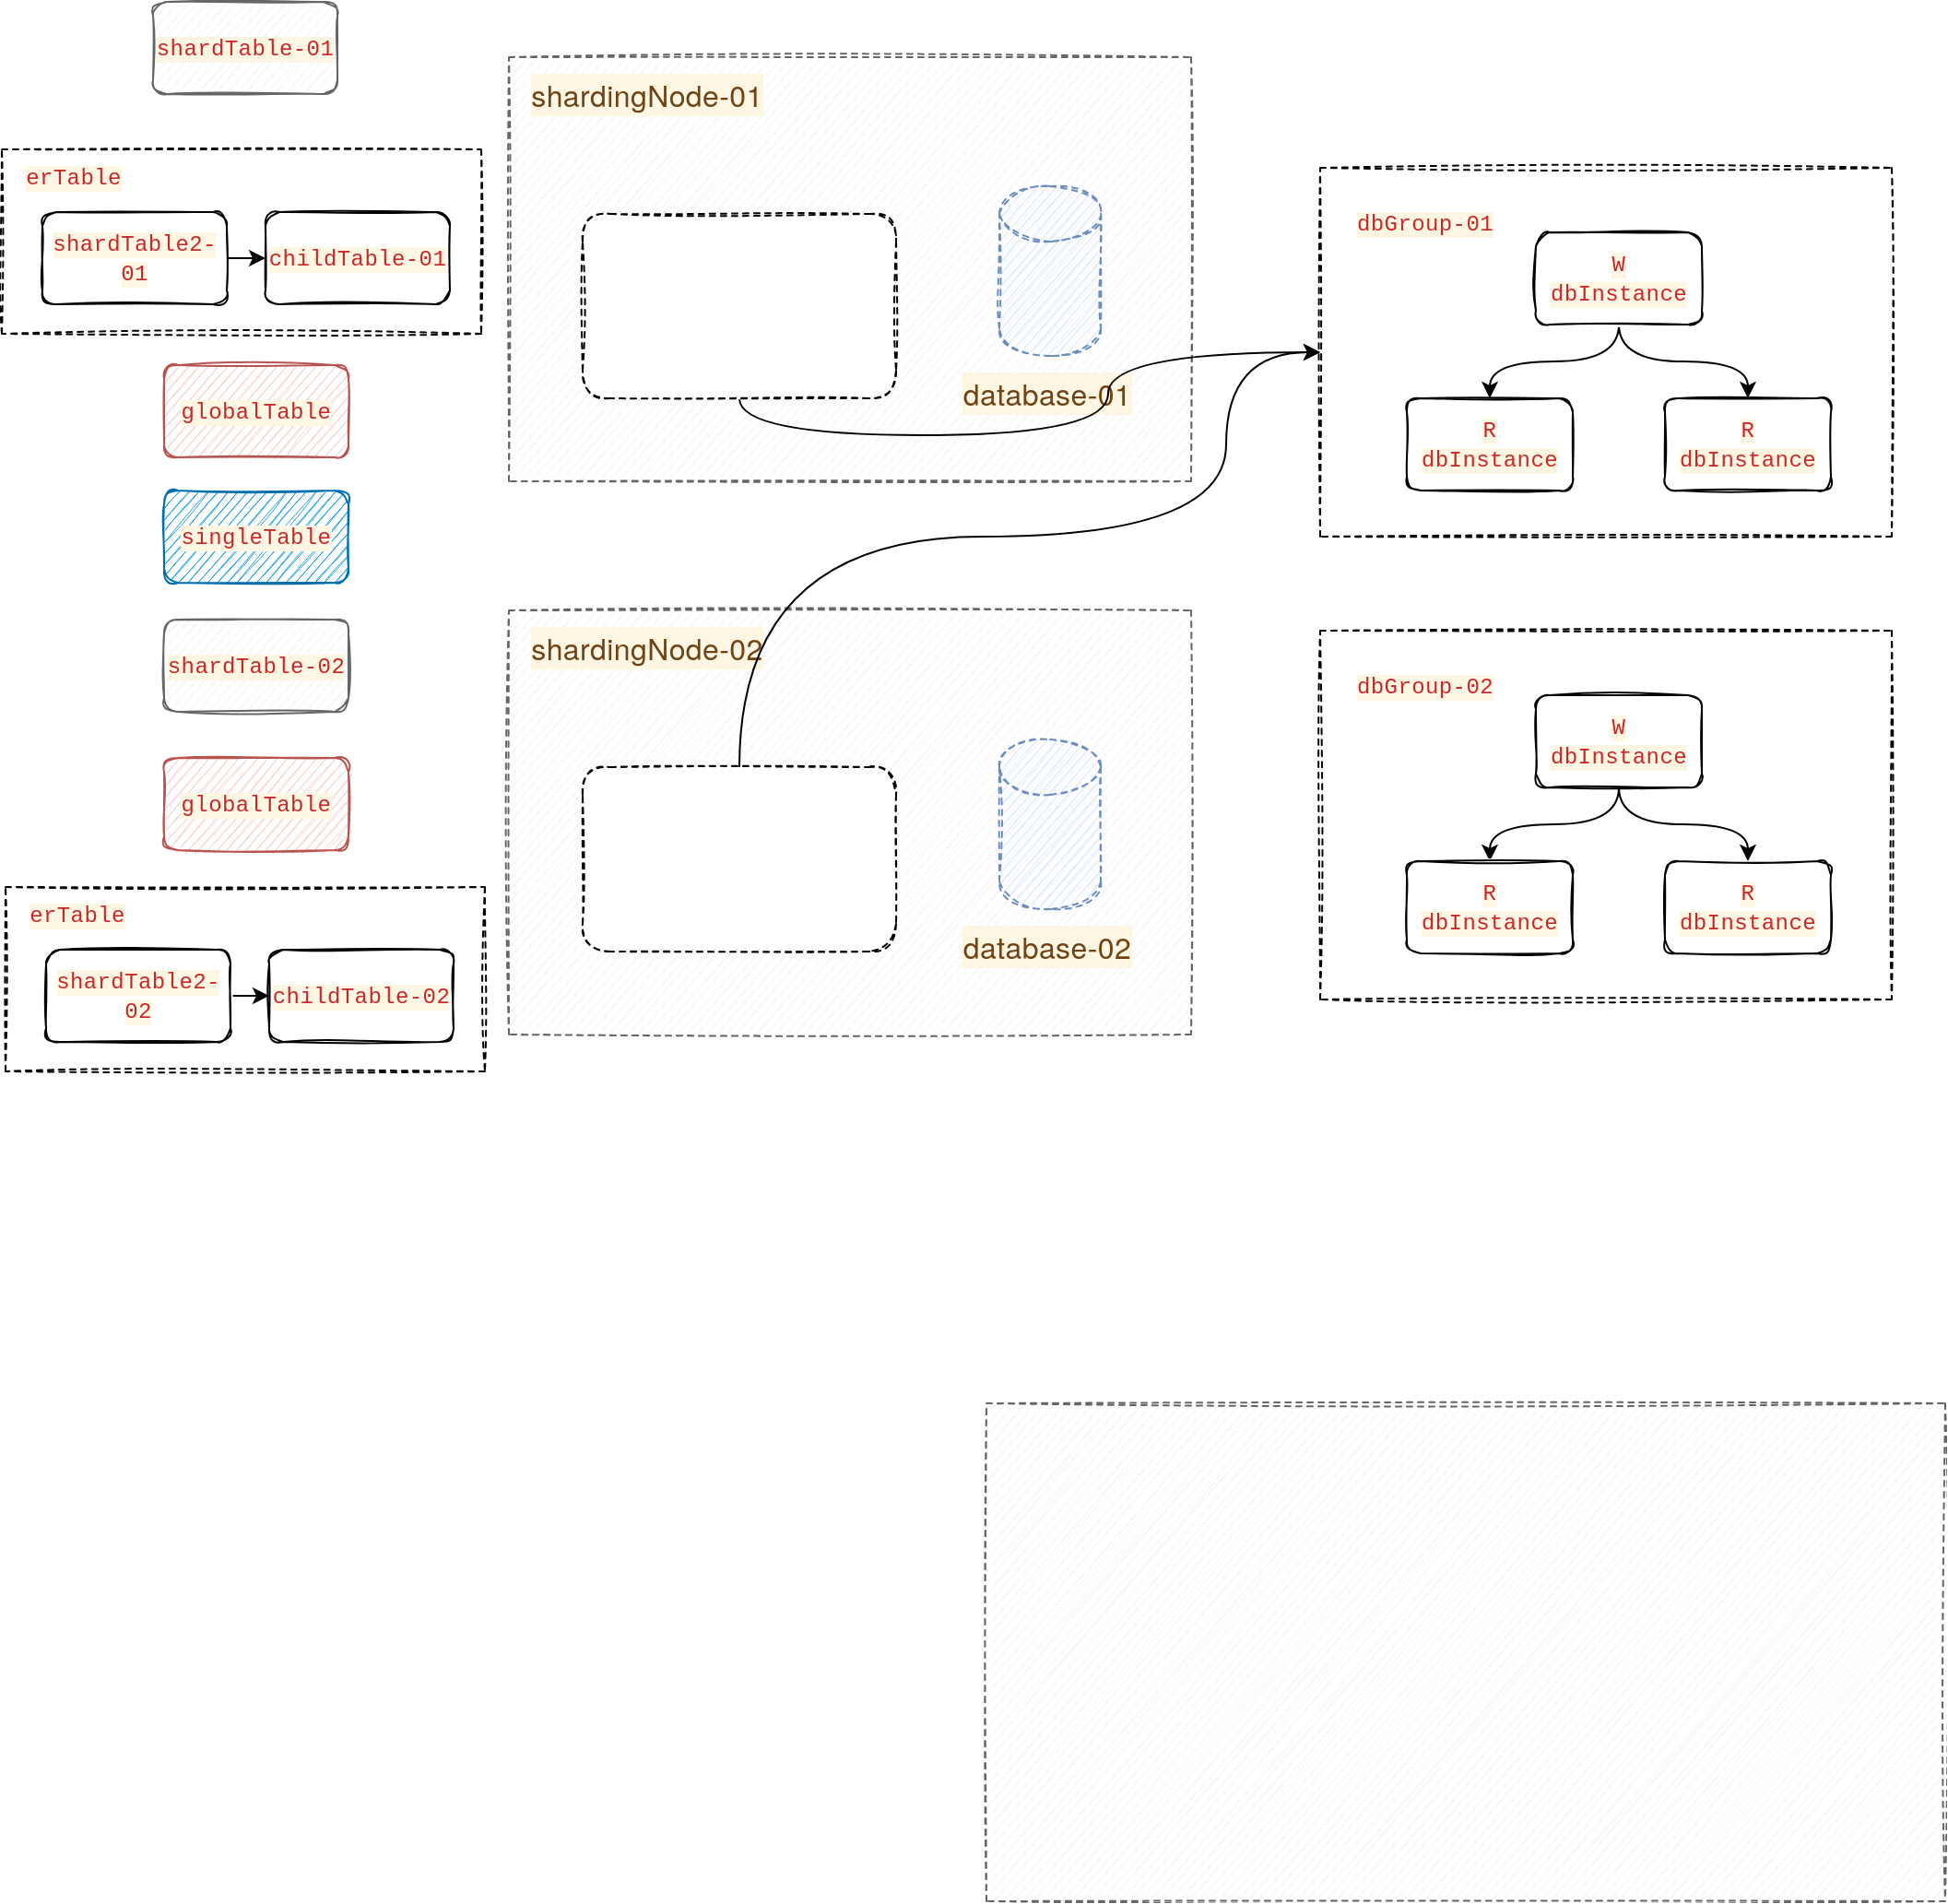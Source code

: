 <mxfile version="15.7.0" type="github">
  <diagram id="9CZ0PQ02ZsPHdG1DtoYy" name="Page-1">
    <mxGraphModel dx="1773" dy="577" grid="1" gridSize="10" guides="1" tooltips="1" connect="1" arrows="1" fold="1" page="1" pageScale="1" pageWidth="827" pageHeight="1169" math="0" shadow="0">
      <root>
        <mxCell id="0" />
        <mxCell id="1" parent="0" />
        <mxCell id="aA7OUgeE8yupM1yqJdEg-85" value="" style="rounded=0;whiteSpace=wrap;html=1;dashed=1;sketch=1;" vertex="1" parent="1">
          <mxGeometry x="-84" y="130" width="260" height="100" as="geometry" />
        </mxCell>
        <mxCell id="aA7OUgeE8yupM1yqJdEg-1" value="" style="rounded=0;whiteSpace=wrap;html=1;sketch=1;fillColor=#f5f5f5;fontColor=#333333;strokeColor=#666666;dashed=1;" vertex="1" parent="1">
          <mxGeometry x="191" y="80" width="370" height="230" as="geometry" />
        </mxCell>
        <mxCell id="aA7OUgeE8yupM1yqJdEg-50" value="" style="rounded=0;whiteSpace=wrap;html=1;dashed=1;sketch=1;" vertex="1" parent="1">
          <mxGeometry x="631" y="140" width="310" height="200" as="geometry" />
        </mxCell>
        <mxCell id="aA7OUgeE8yupM1yqJdEg-6" style="edgeStyle=orthogonalEdgeStyle;orthogonalLoop=1;jettySize=auto;html=1;exitX=0.5;exitY=1;exitDx=0;exitDy=0;entryX=0.5;entryY=0;entryDx=0;entryDy=0;curved=1;" edge="1" parent="1" source="aA7OUgeE8yupM1yqJdEg-3" target="aA7OUgeE8yupM1yqJdEg-4">
          <mxGeometry relative="1" as="geometry" />
        </mxCell>
        <mxCell id="aA7OUgeE8yupM1yqJdEg-7" style="edgeStyle=orthogonalEdgeStyle;orthogonalLoop=1;jettySize=auto;html=1;exitX=0.5;exitY=1;exitDx=0;exitDy=0;entryX=0.5;entryY=0;entryDx=0;entryDy=0;curved=1;" edge="1" parent="1" source="aA7OUgeE8yupM1yqJdEg-3" target="aA7OUgeE8yupM1yqJdEg-5">
          <mxGeometry relative="1" as="geometry" />
        </mxCell>
        <mxCell id="aA7OUgeE8yupM1yqJdEg-3" value="&lt;span style=&quot;color: rgb(200 , 40 , 41) ; font-size: inherit ; font-family: &amp;#34;consolas&amp;#34; , &amp;#34;liberation mono&amp;#34; , &amp;#34;menlo&amp;#34; , &amp;#34;courier&amp;#34; , monospace ; background-color: rgb(253 , 246 , 227) ; letter-spacing: 0.2px&quot;&gt;W dbInstance&lt;/span&gt;" style="rounded=1;whiteSpace=wrap;html=1;sketch=1;" vertex="1" parent="1">
          <mxGeometry x="748" y="175" width="90" height="50" as="geometry" />
        </mxCell>
        <mxCell id="aA7OUgeE8yupM1yqJdEg-4" value="&lt;span style=&quot;color: rgb(200 , 40 , 41) ; font-family: &amp;#34;consolas&amp;#34; , &amp;#34;liberation mono&amp;#34; , &amp;#34;menlo&amp;#34; , &amp;#34;courier&amp;#34; , monospace ; letter-spacing: 0.2px ; background-color: rgb(253 , 246 , 227)&quot;&gt;R&lt;br&gt;&lt;/span&gt;&lt;span style=&quot;color: rgb(200 , 40 , 41) ; font-size: inherit ; font-family: &amp;#34;consolas&amp;#34; , &amp;#34;liberation mono&amp;#34; , &amp;#34;menlo&amp;#34; , &amp;#34;courier&amp;#34; , monospace ; background-color: rgb(253 , 246 , 227) ; letter-spacing: 0.2px&quot;&gt;dbInstance&lt;/span&gt;" style="rounded=1;whiteSpace=wrap;html=1;sketch=1;" vertex="1" parent="1">
          <mxGeometry x="678" y="265" width="90" height="50" as="geometry" />
        </mxCell>
        <mxCell id="aA7OUgeE8yupM1yqJdEg-5" value="&lt;span style=&quot;color: rgb(200 , 40 , 41) ; font-family: &amp;#34;consolas&amp;#34; , &amp;#34;liberation mono&amp;#34; , &amp;#34;menlo&amp;#34; , &amp;#34;courier&amp;#34; , monospace ; letter-spacing: 0.2px ; background-color: rgb(253 , 246 , 227)&quot;&gt;R&lt;br&gt;&lt;/span&gt;&lt;span style=&quot;font-size: inherit ; color: rgb(200 , 40 , 41) ; font-family: &amp;#34;consolas&amp;#34; , &amp;#34;liberation mono&amp;#34; , &amp;#34;menlo&amp;#34; , &amp;#34;courier&amp;#34; , monospace ; background-color: rgb(253 , 246 , 227) ; letter-spacing: 0.2px&quot;&gt;dbInstance&lt;/span&gt;" style="rounded=1;whiteSpace=wrap;html=1;sketch=1;" vertex="1" parent="1">
          <mxGeometry x="818" y="265" width="90" height="50" as="geometry" />
        </mxCell>
        <mxCell id="aA7OUgeE8yupM1yqJdEg-35" value="&lt;span style=&quot;color: rgb(200 , 40 , 41) ; font-family: &amp;#34;consolas&amp;#34; , &amp;#34;liberation mono&amp;#34; , &amp;#34;menlo&amp;#34; , &amp;#34;courier&amp;#34; , monospace ; letter-spacing: 0.2px ; background-color: rgb(253 , 246 , 227)&quot;&gt;dbGroup-01&lt;/span&gt;" style="text;html=1;strokeColor=none;fillColor=none;align=center;verticalAlign=middle;whiteSpace=wrap;rounded=0;dashed=1;sketch=1;" vertex="1" parent="1">
          <mxGeometry x="648" y="155" width="80" height="30" as="geometry" />
        </mxCell>
        <mxCell id="aA7OUgeE8yupM1yqJdEg-36" value="" style="shape=cylinder3;whiteSpace=wrap;html=1;boundedLbl=1;backgroundOutline=1;size=15;dashed=1;sketch=1;fillColor=#dae8fc;strokeColor=#6c8ebf;" vertex="1" parent="1">
          <mxGeometry x="457" y="150" width="55" height="92" as="geometry" />
        </mxCell>
        <mxCell id="aA7OUgeE8yupM1yqJdEg-39" value="&lt;span style=&quot;color: rgb(112 , 66 , 20) ; font-family: &amp;#34;helvetica neue&amp;#34; , &amp;#34;helvetica&amp;#34; , &amp;#34;arial&amp;#34; , sans-serif ; font-size: 16px ; letter-spacing: 0.2px ; background-color: rgb(253 , 246 , 227)&quot;&gt;database-01&lt;/span&gt;" style="text;html=1;strokeColor=none;fillColor=none;align=center;verticalAlign=middle;whiteSpace=wrap;rounded=0;dashed=1;sketch=1;" vertex="1" parent="1">
          <mxGeometry x="431" y="247" width="104" height="30" as="geometry" />
        </mxCell>
        <mxCell id="aA7OUgeE8yupM1yqJdEg-44" value="&lt;font color=&quot;#c82829&quot; face=&quot;consolas, liberation mono, menlo, courier, monospace&quot;&gt;&lt;span style=&quot;letter-spacing: 0.2px ; background-color: rgb(253 , 246 , 227)&quot;&gt;shardTable-01&lt;/span&gt;&lt;/font&gt;" style="rounded=1;whiteSpace=wrap;html=1;sketch=1;fillColor=#f5f5f5;fontColor=#333333;strokeColor=#666666;" vertex="1" parent="1">
          <mxGeometry x="-2" y="50" width="100" height="50" as="geometry" />
        </mxCell>
        <mxCell id="aA7OUgeE8yupM1yqJdEg-47" value="&lt;font color=&quot;#c82829&quot; face=&quot;consolas, liberation mono, menlo, courier, monospace&quot;&gt;&lt;span style=&quot;letter-spacing: 0.2px ; background-color: rgb(253 , 246 , 227)&quot;&gt;shardTable-02&lt;/span&gt;&lt;/font&gt;" style="rounded=1;whiteSpace=wrap;html=1;sketch=1;fillColor=#f5f5f5;fontColor=#333333;strokeColor=#666666;" vertex="1" parent="1">
          <mxGeometry x="4" y="385" width="100" height="50" as="geometry" />
        </mxCell>
        <mxCell id="aA7OUgeE8yupM1yqJdEg-49" value="&lt;font color=&quot;#c82829&quot; face=&quot;consolas, liberation mono, menlo, courier, monospace&quot;&gt;&lt;span style=&quot;letter-spacing: 0.2px ; background-color: rgb(253 , 246 , 227)&quot;&gt;globalTable&lt;/span&gt;&lt;/font&gt;" style="rounded=1;whiteSpace=wrap;html=1;sketch=1;fillColor=#f8cecc;strokeColor=#b85450;" vertex="1" parent="1">
          <mxGeometry x="4" y="460" width="100" height="50" as="geometry" />
        </mxCell>
        <mxCell id="aA7OUgeE8yupM1yqJdEg-51" value="" style="rounded=0;whiteSpace=wrap;html=1;dashed=1;sketch=1;" vertex="1" parent="1">
          <mxGeometry x="631" y="391" width="310" height="200" as="geometry" />
        </mxCell>
        <mxCell id="aA7OUgeE8yupM1yqJdEg-52" value="" style="rounded=0;whiteSpace=wrap;html=1;sketch=1;fillColor=#f5f5f5;fontColor=#333333;strokeColor=#666666;dashed=1;" vertex="1" parent="1">
          <mxGeometry x="450" y="810" width="520" height="270" as="geometry" />
        </mxCell>
        <mxCell id="aA7OUgeE8yupM1yqJdEg-53" style="edgeStyle=orthogonalEdgeStyle;orthogonalLoop=1;jettySize=auto;html=1;exitX=0.5;exitY=1;exitDx=0;exitDy=0;entryX=0.5;entryY=0;entryDx=0;entryDy=0;curved=1;" edge="1" parent="1" source="aA7OUgeE8yupM1yqJdEg-55" target="aA7OUgeE8yupM1yqJdEg-56">
          <mxGeometry relative="1" as="geometry" />
        </mxCell>
        <mxCell id="aA7OUgeE8yupM1yqJdEg-54" style="edgeStyle=orthogonalEdgeStyle;orthogonalLoop=1;jettySize=auto;html=1;exitX=0.5;exitY=1;exitDx=0;exitDy=0;entryX=0.5;entryY=0;entryDx=0;entryDy=0;curved=1;" edge="1" parent="1" source="aA7OUgeE8yupM1yqJdEg-55" target="aA7OUgeE8yupM1yqJdEg-57">
          <mxGeometry relative="1" as="geometry" />
        </mxCell>
        <mxCell id="aA7OUgeE8yupM1yqJdEg-55" value="&lt;span style=&quot;color: rgb(200 , 40 , 41) ; font-size: inherit ; font-family: &amp;#34;consolas&amp;#34; , &amp;#34;liberation mono&amp;#34; , &amp;#34;menlo&amp;#34; , &amp;#34;courier&amp;#34; , monospace ; background-color: rgb(253 , 246 , 227) ; letter-spacing: 0.2px&quot;&gt;W dbInstance&lt;/span&gt;" style="rounded=1;whiteSpace=wrap;html=1;sketch=1;" vertex="1" parent="1">
          <mxGeometry x="748" y="426" width="90" height="50" as="geometry" />
        </mxCell>
        <mxCell id="aA7OUgeE8yupM1yqJdEg-56" value="&lt;span style=&quot;color: rgb(200 , 40 , 41) ; font-family: &amp;#34;consolas&amp;#34; , &amp;#34;liberation mono&amp;#34; , &amp;#34;menlo&amp;#34; , &amp;#34;courier&amp;#34; , monospace ; letter-spacing: 0.2px ; background-color: rgb(253 , 246 , 227)&quot;&gt;R&lt;br&gt;&lt;/span&gt;&lt;span style=&quot;color: rgb(200 , 40 , 41) ; font-size: inherit ; font-family: &amp;#34;consolas&amp;#34; , &amp;#34;liberation mono&amp;#34; , &amp;#34;menlo&amp;#34; , &amp;#34;courier&amp;#34; , monospace ; background-color: rgb(253 , 246 , 227) ; letter-spacing: 0.2px&quot;&gt;dbInstance&lt;/span&gt;" style="rounded=1;whiteSpace=wrap;html=1;sketch=1;" vertex="1" parent="1">
          <mxGeometry x="678" y="516" width="90" height="50" as="geometry" />
        </mxCell>
        <mxCell id="aA7OUgeE8yupM1yqJdEg-57" value="&lt;span style=&quot;color: rgb(200 , 40 , 41) ; font-family: &amp;#34;consolas&amp;#34; , &amp;#34;liberation mono&amp;#34; , &amp;#34;menlo&amp;#34; , &amp;#34;courier&amp;#34; , monospace ; letter-spacing: 0.2px ; background-color: rgb(253 , 246 , 227)&quot;&gt;R&lt;br&gt;&lt;/span&gt;&lt;span style=&quot;font-size: inherit ; color: rgb(200 , 40 , 41) ; font-family: &amp;#34;consolas&amp;#34; , &amp;#34;liberation mono&amp;#34; , &amp;#34;menlo&amp;#34; , &amp;#34;courier&amp;#34; , monospace ; background-color: rgb(253 , 246 , 227) ; letter-spacing: 0.2px&quot;&gt;dbInstance&lt;/span&gt;" style="rounded=1;whiteSpace=wrap;html=1;sketch=1;" vertex="1" parent="1">
          <mxGeometry x="818" y="516" width="90" height="50" as="geometry" />
        </mxCell>
        <mxCell id="aA7OUgeE8yupM1yqJdEg-58" value="&lt;span style=&quot;color: rgb(200 , 40 , 41) ; font-family: &amp;#34;consolas&amp;#34; , &amp;#34;liberation mono&amp;#34; , &amp;#34;menlo&amp;#34; , &amp;#34;courier&amp;#34; , monospace ; letter-spacing: 0.2px ; background-color: rgb(253 , 246 , 227)&quot;&gt;dbGroup-02&lt;/span&gt;" style="text;html=1;strokeColor=none;fillColor=none;align=center;verticalAlign=middle;whiteSpace=wrap;rounded=0;dashed=1;sketch=1;" vertex="1" parent="1">
          <mxGeometry x="648" y="406" width="80" height="30" as="geometry" />
        </mxCell>
        <mxCell id="aA7OUgeE8yupM1yqJdEg-61" value="&lt;span style=&quot;color: rgb(112 , 66 , 20) ; font-family: &amp;#34;helvetica neue&amp;#34; , &amp;#34;helvetica&amp;#34; , &amp;#34;arial&amp;#34; , sans-serif ; font-size: 16px ; letter-spacing: 0.2px ; background-color: rgb(253 , 246 , 227)&quot;&gt;shardingNode-01&lt;/span&gt;" style="text;html=1;strokeColor=none;fillColor=none;align=center;verticalAlign=middle;whiteSpace=wrap;rounded=0;dashed=1;sketch=1;" vertex="1" parent="1">
          <mxGeometry x="201" y="85" width="130" height="30" as="geometry" />
        </mxCell>
        <mxCell id="aA7OUgeE8yupM1yqJdEg-63" style="edgeStyle=orthogonalEdgeStyle;curved=1;orthogonalLoop=1;jettySize=auto;html=1;exitX=0.5;exitY=1;exitDx=0;exitDy=0;" edge="1" parent="1" source="aA7OUgeE8yupM1yqJdEg-62" target="aA7OUgeE8yupM1yqJdEg-50">
          <mxGeometry relative="1" as="geometry">
            <mxPoint x="580" y="260" as="targetPoint" />
          </mxGeometry>
        </mxCell>
        <mxCell id="aA7OUgeE8yupM1yqJdEg-62" value="" style="rounded=1;whiteSpace=wrap;html=1;dashed=1;sketch=1;" vertex="1" parent="1">
          <mxGeometry x="231" y="165" width="170" height="100" as="geometry" />
        </mxCell>
        <mxCell id="aA7OUgeE8yupM1yqJdEg-64" value="" style="rounded=0;whiteSpace=wrap;html=1;sketch=1;fillColor=#f5f5f5;fontColor=#333333;strokeColor=#666666;dashed=1;" vertex="1" parent="1">
          <mxGeometry x="191" y="380" width="370" height="230" as="geometry" />
        </mxCell>
        <mxCell id="aA7OUgeE8yupM1yqJdEg-65" value="" style="shape=cylinder3;whiteSpace=wrap;html=1;boundedLbl=1;backgroundOutline=1;size=15;dashed=1;sketch=1;fillColor=#dae8fc;strokeColor=#6c8ebf;" vertex="1" parent="1">
          <mxGeometry x="457" y="450" width="55" height="92" as="geometry" />
        </mxCell>
        <mxCell id="aA7OUgeE8yupM1yqJdEg-66" value="&lt;span style=&quot;color: rgb(112 , 66 , 20) ; font-family: &amp;#34;helvetica neue&amp;#34; , &amp;#34;helvetica&amp;#34; , &amp;#34;arial&amp;#34; , sans-serif ; font-size: 16px ; letter-spacing: 0.2px ; background-color: rgb(253 , 246 , 227)&quot;&gt;database-02&lt;/span&gt;" style="text;html=1;strokeColor=none;fillColor=none;align=center;verticalAlign=middle;whiteSpace=wrap;rounded=0;dashed=1;sketch=1;" vertex="1" parent="1">
          <mxGeometry x="431" y="547" width="104" height="30" as="geometry" />
        </mxCell>
        <mxCell id="aA7OUgeE8yupM1yqJdEg-67" value="&lt;span style=&quot;color: rgb(112 , 66 , 20) ; font-family: &amp;#34;helvetica neue&amp;#34; , &amp;#34;helvetica&amp;#34; , &amp;#34;arial&amp;#34; , sans-serif ; font-size: 16px ; letter-spacing: 0.2px ; background-color: rgb(253 , 246 , 227)&quot;&gt;shardingNode-02&lt;/span&gt;" style="text;html=1;strokeColor=none;fillColor=none;align=center;verticalAlign=middle;whiteSpace=wrap;rounded=0;dashed=1;sketch=1;" vertex="1" parent="1">
          <mxGeometry x="201" y="385" width="130" height="30" as="geometry" />
        </mxCell>
        <mxCell id="aA7OUgeE8yupM1yqJdEg-70" style="edgeStyle=orthogonalEdgeStyle;curved=1;orthogonalLoop=1;jettySize=auto;html=1;exitX=0.5;exitY=0;exitDx=0;exitDy=0;entryX=0;entryY=0.5;entryDx=0;entryDy=0;" edge="1" parent="1" source="aA7OUgeE8yupM1yqJdEg-68" target="aA7OUgeE8yupM1yqJdEg-50">
          <mxGeometry relative="1" as="geometry">
            <mxPoint x="590" y="380" as="targetPoint" />
            <Array as="points">
              <mxPoint x="316" y="340" />
              <mxPoint x="580" y="340" />
              <mxPoint x="580" y="240" />
            </Array>
          </mxGeometry>
        </mxCell>
        <mxCell id="aA7OUgeE8yupM1yqJdEg-68" value="" style="rounded=1;whiteSpace=wrap;html=1;dashed=1;sketch=1;" vertex="1" parent="1">
          <mxGeometry x="231" y="465" width="170" height="100" as="geometry" />
        </mxCell>
        <mxCell id="aA7OUgeE8yupM1yqJdEg-71" value="&lt;font color=&quot;#c82829&quot; face=&quot;consolas, liberation mono, menlo, courier, monospace&quot;&gt;&lt;span style=&quot;letter-spacing: 0.2px ; background-color: rgb(253 , 246 , 227)&quot;&gt;globalTable&lt;/span&gt;&lt;/font&gt;" style="rounded=1;whiteSpace=wrap;html=1;sketch=1;fillColor=#f8cecc;strokeColor=#b85450;" vertex="1" parent="1">
          <mxGeometry x="4" y="247" width="100" height="50" as="geometry" />
        </mxCell>
        <mxCell id="aA7OUgeE8yupM1yqJdEg-72" value="&lt;font color=&quot;#c82829&quot; face=&quot;consolas, liberation mono, menlo, courier, monospace&quot;&gt;&lt;span style=&quot;letter-spacing: 0.2px ; background-color: rgb(253 , 246 , 227)&quot;&gt;singleTable&lt;/span&gt;&lt;/font&gt;" style="rounded=1;whiteSpace=wrap;html=1;sketch=1;fillColor=#1ba1e2;strokeColor=#006EAF;fontColor=#ffffff;" vertex="1" parent="1">
          <mxGeometry x="4" y="315" width="100" height="50" as="geometry" />
        </mxCell>
        <mxCell id="aA7OUgeE8yupM1yqJdEg-76" style="edgeStyle=orthogonalEdgeStyle;curved=1;orthogonalLoop=1;jettySize=auto;html=1;exitX=1;exitY=0.5;exitDx=0;exitDy=0;entryX=0;entryY=0.5;entryDx=0;entryDy=0;" edge="1" parent="1" source="aA7OUgeE8yupM1yqJdEg-73" target="aA7OUgeE8yupM1yqJdEg-75">
          <mxGeometry relative="1" as="geometry" />
        </mxCell>
        <mxCell id="aA7OUgeE8yupM1yqJdEg-73" value="&lt;font color=&quot;#c82829&quot; face=&quot;consolas, liberation mono, menlo, courier, monospace&quot;&gt;&lt;span style=&quot;letter-spacing: 0.2px ; background-color: rgb(253 , 246 , 227)&quot;&gt;shardTable2-01&lt;/span&gt;&lt;/font&gt;" style="rounded=1;whiteSpace=wrap;html=1;sketch=1;" vertex="1" parent="1">
          <mxGeometry x="-62" y="164" width="100" height="50" as="geometry" />
        </mxCell>
        <mxCell id="aA7OUgeE8yupM1yqJdEg-75" value="&lt;font color=&quot;#c82829&quot; face=&quot;consolas, liberation mono, menlo, courier, monospace&quot;&gt;&lt;span style=&quot;letter-spacing: 0.2px ; background-color: rgb(253 , 246 , 227)&quot;&gt;childTable-01&lt;/span&gt;&lt;/font&gt;" style="rounded=1;whiteSpace=wrap;html=1;sketch=1;" vertex="1" parent="1">
          <mxGeometry x="59" y="164" width="100" height="50" as="geometry" />
        </mxCell>
        <mxCell id="aA7OUgeE8yupM1yqJdEg-86" value="&lt;span style=&quot;color: rgb(200 , 40 , 41) ; font-family: &amp;#34;consolas&amp;#34; , &amp;#34;liberation mono&amp;#34; , &amp;#34;menlo&amp;#34; , &amp;#34;courier&amp;#34; , monospace ; letter-spacing: 0.2px ; background-color: rgb(253 , 246 , 227)&quot;&gt;erTable&lt;/span&gt;" style="text;html=1;strokeColor=none;fillColor=none;align=center;verticalAlign=middle;whiteSpace=wrap;rounded=0;dashed=1;sketch=1;" vertex="1" parent="1">
          <mxGeometry x="-80" y="130" width="70" height="30" as="geometry" />
        </mxCell>
        <mxCell id="aA7OUgeE8yupM1yqJdEg-92" value="" style="rounded=0;whiteSpace=wrap;html=1;dashed=1;sketch=1;" vertex="1" parent="1">
          <mxGeometry x="-82" y="530" width="260" height="100" as="geometry" />
        </mxCell>
        <mxCell id="aA7OUgeE8yupM1yqJdEg-93" style="edgeStyle=orthogonalEdgeStyle;curved=1;orthogonalLoop=1;jettySize=auto;html=1;exitX=1;exitY=0.5;exitDx=0;exitDy=0;entryX=0;entryY=0.5;entryDx=0;entryDy=0;" edge="1" parent="1" source="aA7OUgeE8yupM1yqJdEg-94" target="aA7OUgeE8yupM1yqJdEg-95">
          <mxGeometry relative="1" as="geometry" />
        </mxCell>
        <mxCell id="aA7OUgeE8yupM1yqJdEg-94" value="&lt;font color=&quot;#c82829&quot; face=&quot;consolas, liberation mono, menlo, courier, monospace&quot;&gt;&lt;span style=&quot;letter-spacing: 0.2px ; background-color: rgb(253 , 246 , 227)&quot;&gt;shardTable2-02&lt;/span&gt;&lt;/font&gt;" style="rounded=1;whiteSpace=wrap;html=1;sketch=1;" vertex="1" parent="1">
          <mxGeometry x="-60" y="564" width="100" height="50" as="geometry" />
        </mxCell>
        <mxCell id="aA7OUgeE8yupM1yqJdEg-95" value="&lt;font color=&quot;#c82829&quot; face=&quot;consolas, liberation mono, menlo, courier, monospace&quot;&gt;&lt;span style=&quot;letter-spacing: 0.2px ; background-color: rgb(253 , 246 , 227)&quot;&gt;childTable-02&lt;/span&gt;&lt;/font&gt;" style="rounded=1;whiteSpace=wrap;html=1;sketch=1;" vertex="1" parent="1">
          <mxGeometry x="61" y="564" width="100" height="50" as="geometry" />
        </mxCell>
        <mxCell id="aA7OUgeE8yupM1yqJdEg-96" value="&lt;span style=&quot;color: rgb(200 , 40 , 41) ; font-family: &amp;#34;consolas&amp;#34; , &amp;#34;liberation mono&amp;#34; , &amp;#34;menlo&amp;#34; , &amp;#34;courier&amp;#34; , monospace ; letter-spacing: 0.2px ; background-color: rgb(253 , 246 , 227)&quot;&gt;erTable&lt;/span&gt;" style="text;html=1;strokeColor=none;fillColor=none;align=center;verticalAlign=middle;whiteSpace=wrap;rounded=0;dashed=1;sketch=1;" vertex="1" parent="1">
          <mxGeometry x="-78" y="530" width="70" height="30" as="geometry" />
        </mxCell>
      </root>
    </mxGraphModel>
  </diagram>
</mxfile>
